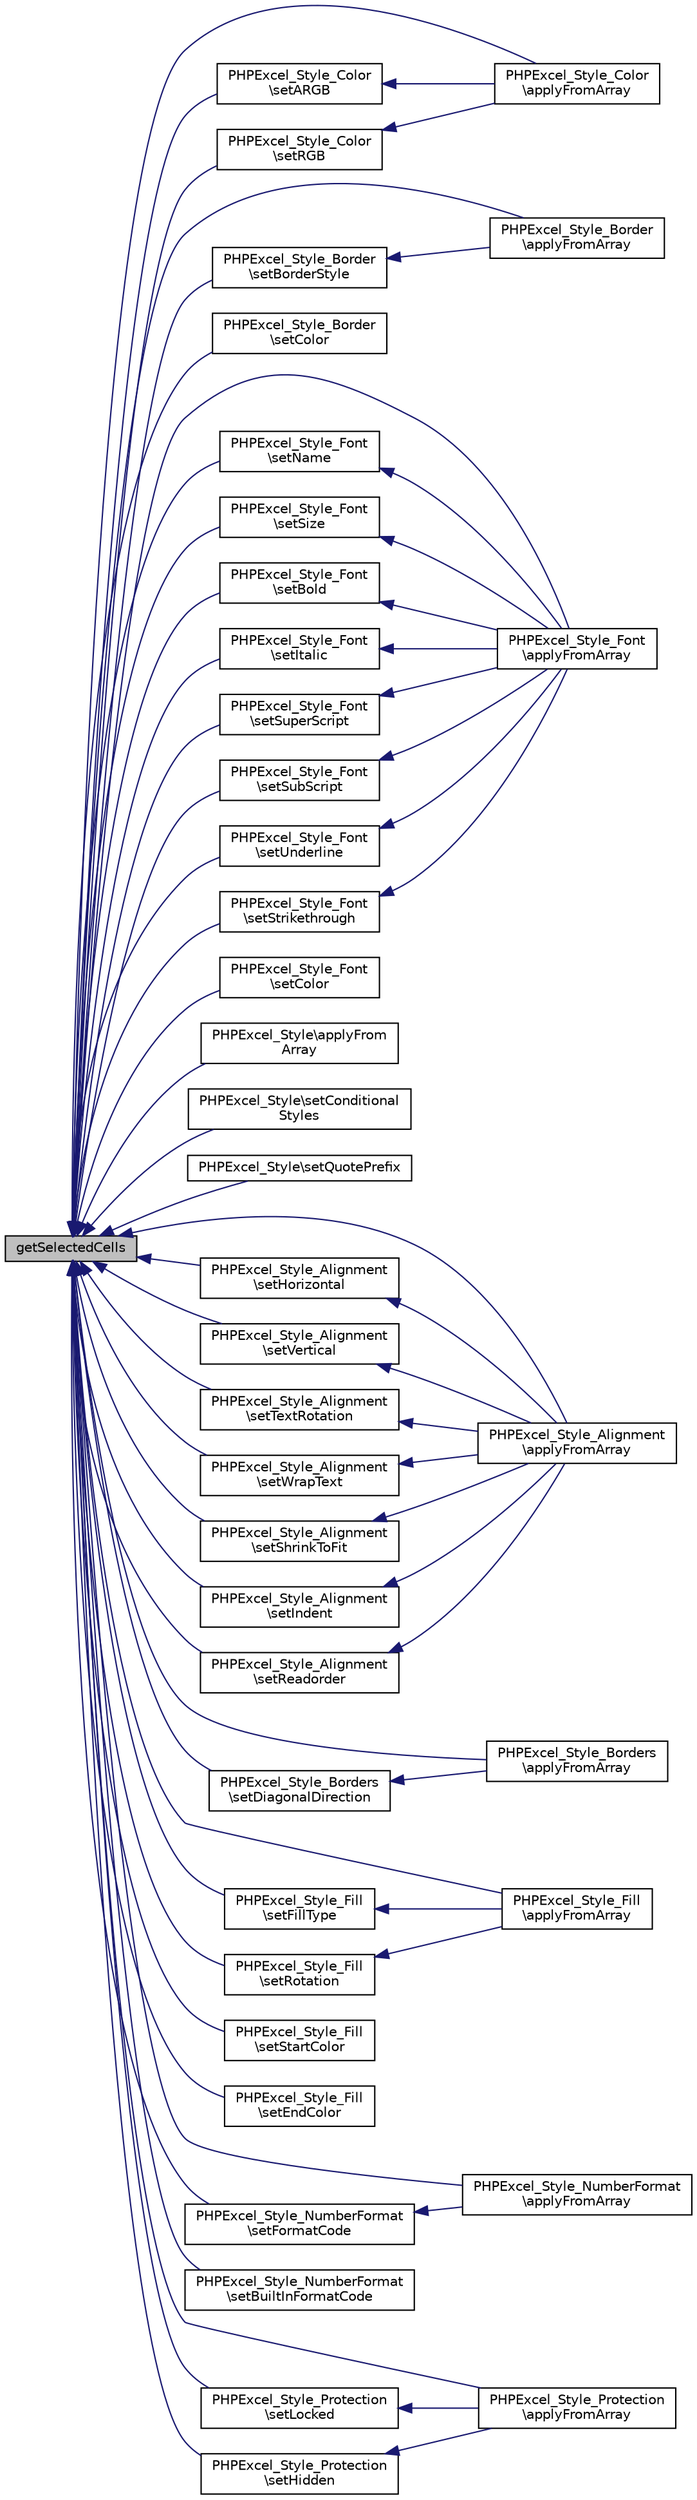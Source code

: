 digraph "getSelectedCells"
{
  edge [fontname="Helvetica",fontsize="10",labelfontname="Helvetica",labelfontsize="10"];
  node [fontname="Helvetica",fontsize="10",shape=record];
  rankdir="LR";
  Node63 [label="getSelectedCells",height=0.2,width=0.4,color="black", fillcolor="grey75", style="filled", fontcolor="black"];
  Node63 -> Node64 [dir="back",color="midnightblue",fontsize="10",style="solid",fontname="Helvetica"];
  Node64 [label="PHPExcel_Style_Color\l\\applyFromArray",height=0.2,width=0.4,color="black", fillcolor="white", style="filled",URL="$class_p_h_p_excel___style___color.html#adf38c8e6ab006ca15f50964882386acf"];
  Node63 -> Node65 [dir="back",color="midnightblue",fontsize="10",style="solid",fontname="Helvetica"];
  Node65 [label="PHPExcel_Style_Color\l\\setARGB",height=0.2,width=0.4,color="black", fillcolor="white", style="filled",URL="$class_p_h_p_excel___style___color.html#ac2bc3c2a3518cd30e4fce62b735dceba"];
  Node65 -> Node64 [dir="back",color="midnightblue",fontsize="10",style="solid",fontname="Helvetica"];
  Node63 -> Node66 [dir="back",color="midnightblue",fontsize="10",style="solid",fontname="Helvetica"];
  Node66 [label="PHPExcel_Style_Color\l\\setRGB",height=0.2,width=0.4,color="black", fillcolor="white", style="filled",URL="$class_p_h_p_excel___style___color.html#a4a872b4d45edfa66000f80a48f212f4e"];
  Node66 -> Node64 [dir="back",color="midnightblue",fontsize="10",style="solid",fontname="Helvetica"];
  Node63 -> Node67 [dir="back",color="midnightblue",fontsize="10",style="solid",fontname="Helvetica"];
  Node67 [label="PHPExcel_Style_Border\l\\applyFromArray",height=0.2,width=0.4,color="black", fillcolor="white", style="filled",URL="$class_p_h_p_excel___style___border.html#adf38c8e6ab006ca15f50964882386acf"];
  Node63 -> Node68 [dir="back",color="midnightblue",fontsize="10",style="solid",fontname="Helvetica"];
  Node68 [label="PHPExcel_Style_Border\l\\setBorderStyle",height=0.2,width=0.4,color="black", fillcolor="white", style="filled",URL="$class_p_h_p_excel___style___border.html#aeac3b4cc89836037c6dd6a21d3e55008"];
  Node68 -> Node67 [dir="back",color="midnightblue",fontsize="10",style="solid",fontname="Helvetica"];
  Node63 -> Node69 [dir="back",color="midnightblue",fontsize="10",style="solid",fontname="Helvetica"];
  Node69 [label="PHPExcel_Style_Border\l\\setColor",height=0.2,width=0.4,color="black", fillcolor="white", style="filled",URL="$class_p_h_p_excel___style___border.html#a2e21616c6d75a802075d93928542492f"];
  Node63 -> Node70 [dir="back",color="midnightblue",fontsize="10",style="solid",fontname="Helvetica"];
  Node70 [label="PHPExcel_Style_Font\l\\applyFromArray",height=0.2,width=0.4,color="black", fillcolor="white", style="filled",URL="$class_p_h_p_excel___style___font.html#adf38c8e6ab006ca15f50964882386acf"];
  Node63 -> Node71 [dir="back",color="midnightblue",fontsize="10",style="solid",fontname="Helvetica"];
  Node71 [label="PHPExcel_Style_Font\l\\setName",height=0.2,width=0.4,color="black", fillcolor="white", style="filled",URL="$class_p_h_p_excel___style___font.html#a460932b0f2807f36a072b16ad48d3f68"];
  Node71 -> Node70 [dir="back",color="midnightblue",fontsize="10",style="solid",fontname="Helvetica"];
  Node63 -> Node72 [dir="back",color="midnightblue",fontsize="10",style="solid",fontname="Helvetica"];
  Node72 [label="PHPExcel_Style_Font\l\\setSize",height=0.2,width=0.4,color="black", fillcolor="white", style="filled",URL="$class_p_h_p_excel___style___font.html#af7d20ec1920c484f055681dd18809c03"];
  Node72 -> Node70 [dir="back",color="midnightblue",fontsize="10",style="solid",fontname="Helvetica"];
  Node63 -> Node73 [dir="back",color="midnightblue",fontsize="10",style="solid",fontname="Helvetica"];
  Node73 [label="PHPExcel_Style_Font\l\\setBold",height=0.2,width=0.4,color="black", fillcolor="white", style="filled",URL="$class_p_h_p_excel___style___font.html#a34cc88047d0db4dc410b9b3739a8f6f4"];
  Node73 -> Node70 [dir="back",color="midnightblue",fontsize="10",style="solid",fontname="Helvetica"];
  Node63 -> Node74 [dir="back",color="midnightblue",fontsize="10",style="solid",fontname="Helvetica"];
  Node74 [label="PHPExcel_Style_Font\l\\setItalic",height=0.2,width=0.4,color="black", fillcolor="white", style="filled",URL="$class_p_h_p_excel___style___font.html#ad4f06bd8f88f8753b1bfebb1def01ebe"];
  Node74 -> Node70 [dir="back",color="midnightblue",fontsize="10",style="solid",fontname="Helvetica"];
  Node63 -> Node75 [dir="back",color="midnightblue",fontsize="10",style="solid",fontname="Helvetica"];
  Node75 [label="PHPExcel_Style_Font\l\\setSuperScript",height=0.2,width=0.4,color="black", fillcolor="white", style="filled",URL="$class_p_h_p_excel___style___font.html#a0c785d3a3d7728e1eee7066d1647fc59"];
  Node75 -> Node70 [dir="back",color="midnightblue",fontsize="10",style="solid",fontname="Helvetica"];
  Node63 -> Node76 [dir="back",color="midnightblue",fontsize="10",style="solid",fontname="Helvetica"];
  Node76 [label="PHPExcel_Style_Font\l\\setSubScript",height=0.2,width=0.4,color="black", fillcolor="white", style="filled",URL="$class_p_h_p_excel___style___font.html#a90b7a67cf60ac3b4e8848baee09daf68"];
  Node76 -> Node70 [dir="back",color="midnightblue",fontsize="10",style="solid",fontname="Helvetica"];
  Node63 -> Node77 [dir="back",color="midnightblue",fontsize="10",style="solid",fontname="Helvetica"];
  Node77 [label="PHPExcel_Style_Font\l\\setUnderline",height=0.2,width=0.4,color="black", fillcolor="white", style="filled",URL="$class_p_h_p_excel___style___font.html#a985ac5d8bb2b18fe324c835ed043f344"];
  Node77 -> Node70 [dir="back",color="midnightblue",fontsize="10",style="solid",fontname="Helvetica"];
  Node63 -> Node78 [dir="back",color="midnightblue",fontsize="10",style="solid",fontname="Helvetica"];
  Node78 [label="PHPExcel_Style_Font\l\\setStrikethrough",height=0.2,width=0.4,color="black", fillcolor="white", style="filled",URL="$class_p_h_p_excel___style___font.html#a0d04251585ddbc12d1bbbc5fe9760a29"];
  Node78 -> Node70 [dir="back",color="midnightblue",fontsize="10",style="solid",fontname="Helvetica"];
  Node63 -> Node79 [dir="back",color="midnightblue",fontsize="10",style="solid",fontname="Helvetica"];
  Node79 [label="PHPExcel_Style_Font\l\\setColor",height=0.2,width=0.4,color="black", fillcolor="white", style="filled",URL="$class_p_h_p_excel___style___font.html#a2e21616c6d75a802075d93928542492f"];
  Node63 -> Node80 [dir="back",color="midnightblue",fontsize="10",style="solid",fontname="Helvetica"];
  Node80 [label="PHPExcel_Style\\applyFrom\lArray",height=0.2,width=0.4,color="black", fillcolor="white", style="filled",URL="$class_p_h_p_excel___style.html#ae462ec85014ce8298383a7a491c14dbd"];
  Node63 -> Node81 [dir="back",color="midnightblue",fontsize="10",style="solid",fontname="Helvetica"];
  Node81 [label="PHPExcel_Style\\setConditional\lStyles",height=0.2,width=0.4,color="black", fillcolor="white", style="filled",URL="$class_p_h_p_excel___style.html#aaf9a16cff57a62524c01fdf93b23dc01"];
  Node63 -> Node82 [dir="back",color="midnightblue",fontsize="10",style="solid",fontname="Helvetica"];
  Node82 [label="PHPExcel_Style\\setQuotePrefix",height=0.2,width=0.4,color="black", fillcolor="white", style="filled",URL="$class_p_h_p_excel___style.html#ad1bbda53ea7648b145f6dc44c3c4613a"];
  Node63 -> Node83 [dir="back",color="midnightblue",fontsize="10",style="solid",fontname="Helvetica"];
  Node83 [label="PHPExcel_Style_Alignment\l\\applyFromArray",height=0.2,width=0.4,color="black", fillcolor="white", style="filled",URL="$class_p_h_p_excel___style___alignment.html#adf38c8e6ab006ca15f50964882386acf"];
  Node63 -> Node84 [dir="back",color="midnightblue",fontsize="10",style="solid",fontname="Helvetica"];
  Node84 [label="PHPExcel_Style_Alignment\l\\setHorizontal",height=0.2,width=0.4,color="black", fillcolor="white", style="filled",URL="$class_p_h_p_excel___style___alignment.html#a40dbe1adde5bbe53fc55e656dd239ddf"];
  Node84 -> Node83 [dir="back",color="midnightblue",fontsize="10",style="solid",fontname="Helvetica"];
  Node63 -> Node85 [dir="back",color="midnightblue",fontsize="10",style="solid",fontname="Helvetica"];
  Node85 [label="PHPExcel_Style_Alignment\l\\setVertical",height=0.2,width=0.4,color="black", fillcolor="white", style="filled",URL="$class_p_h_p_excel___style___alignment.html#a663177654f1a09a40b0e3654e9cbd867"];
  Node85 -> Node83 [dir="back",color="midnightblue",fontsize="10",style="solid",fontname="Helvetica"];
  Node63 -> Node86 [dir="back",color="midnightblue",fontsize="10",style="solid",fontname="Helvetica"];
  Node86 [label="PHPExcel_Style_Alignment\l\\setTextRotation",height=0.2,width=0.4,color="black", fillcolor="white", style="filled",URL="$class_p_h_p_excel___style___alignment.html#af87096d294fda3bae4c7f4d6c69ef64a"];
  Node86 -> Node83 [dir="back",color="midnightblue",fontsize="10",style="solid",fontname="Helvetica"];
  Node63 -> Node87 [dir="back",color="midnightblue",fontsize="10",style="solid",fontname="Helvetica"];
  Node87 [label="PHPExcel_Style_Alignment\l\\setWrapText",height=0.2,width=0.4,color="black", fillcolor="white", style="filled",URL="$class_p_h_p_excel___style___alignment.html#a224c074fa2958412ffb2c9d141d7d154"];
  Node87 -> Node83 [dir="back",color="midnightblue",fontsize="10",style="solid",fontname="Helvetica"];
  Node63 -> Node88 [dir="back",color="midnightblue",fontsize="10",style="solid",fontname="Helvetica"];
  Node88 [label="PHPExcel_Style_Alignment\l\\setShrinkToFit",height=0.2,width=0.4,color="black", fillcolor="white", style="filled",URL="$class_p_h_p_excel___style___alignment.html#a874e05447179c1cd15e864f4e9d43ab7"];
  Node88 -> Node83 [dir="back",color="midnightblue",fontsize="10",style="solid",fontname="Helvetica"];
  Node63 -> Node89 [dir="back",color="midnightblue",fontsize="10",style="solid",fontname="Helvetica"];
  Node89 [label="PHPExcel_Style_Alignment\l\\setIndent",height=0.2,width=0.4,color="black", fillcolor="white", style="filled",URL="$class_p_h_p_excel___style___alignment.html#a695d090aa64188c1ea1d8a16773942d4"];
  Node89 -> Node83 [dir="back",color="midnightblue",fontsize="10",style="solid",fontname="Helvetica"];
  Node63 -> Node90 [dir="back",color="midnightblue",fontsize="10",style="solid",fontname="Helvetica"];
  Node90 [label="PHPExcel_Style_Alignment\l\\setReadorder",height=0.2,width=0.4,color="black", fillcolor="white", style="filled",URL="$class_p_h_p_excel___style___alignment.html#a18eb0dcf0c60a265727ff694088cd258"];
  Node90 -> Node83 [dir="back",color="midnightblue",fontsize="10",style="solid",fontname="Helvetica"];
  Node63 -> Node91 [dir="back",color="midnightblue",fontsize="10",style="solid",fontname="Helvetica"];
  Node91 [label="PHPExcel_Style_Borders\l\\applyFromArray",height=0.2,width=0.4,color="black", fillcolor="white", style="filled",URL="$class_p_h_p_excel___style___borders.html#adf38c8e6ab006ca15f50964882386acf"];
  Node63 -> Node92 [dir="back",color="midnightblue",fontsize="10",style="solid",fontname="Helvetica"];
  Node92 [label="PHPExcel_Style_Borders\l\\setDiagonalDirection",height=0.2,width=0.4,color="black", fillcolor="white", style="filled",URL="$class_p_h_p_excel___style___borders.html#a28806db8649be9f7ccd4e36bccbc342d"];
  Node92 -> Node91 [dir="back",color="midnightblue",fontsize="10",style="solid",fontname="Helvetica"];
  Node63 -> Node93 [dir="back",color="midnightblue",fontsize="10",style="solid",fontname="Helvetica"];
  Node93 [label="PHPExcel_Style_Fill\l\\applyFromArray",height=0.2,width=0.4,color="black", fillcolor="white", style="filled",URL="$class_p_h_p_excel___style___fill.html#adf38c8e6ab006ca15f50964882386acf"];
  Node63 -> Node94 [dir="back",color="midnightblue",fontsize="10",style="solid",fontname="Helvetica"];
  Node94 [label="PHPExcel_Style_Fill\l\\setFillType",height=0.2,width=0.4,color="black", fillcolor="white", style="filled",URL="$class_p_h_p_excel___style___fill.html#a89d813acf599fe8062f42416c61ac179"];
  Node94 -> Node93 [dir="back",color="midnightblue",fontsize="10",style="solid",fontname="Helvetica"];
  Node63 -> Node95 [dir="back",color="midnightblue",fontsize="10",style="solid",fontname="Helvetica"];
  Node95 [label="PHPExcel_Style_Fill\l\\setRotation",height=0.2,width=0.4,color="black", fillcolor="white", style="filled",URL="$class_p_h_p_excel___style___fill.html#a6b6a94b3e7853399ee4e8b77185ef70c"];
  Node95 -> Node93 [dir="back",color="midnightblue",fontsize="10",style="solid",fontname="Helvetica"];
  Node63 -> Node96 [dir="back",color="midnightblue",fontsize="10",style="solid",fontname="Helvetica"];
  Node96 [label="PHPExcel_Style_Fill\l\\setStartColor",height=0.2,width=0.4,color="black", fillcolor="white", style="filled",URL="$class_p_h_p_excel___style___fill.html#a5e34f69f689c17b9640bc2a3ec9fc2f7"];
  Node63 -> Node97 [dir="back",color="midnightblue",fontsize="10",style="solid",fontname="Helvetica"];
  Node97 [label="PHPExcel_Style_Fill\l\\setEndColor",height=0.2,width=0.4,color="black", fillcolor="white", style="filled",URL="$class_p_h_p_excel___style___fill.html#a975ae237bc413956ee57df8b4b7bf322"];
  Node63 -> Node98 [dir="back",color="midnightblue",fontsize="10",style="solid",fontname="Helvetica"];
  Node98 [label="PHPExcel_Style_NumberFormat\l\\applyFromArray",height=0.2,width=0.4,color="black", fillcolor="white", style="filled",URL="$class_p_h_p_excel___style___number_format.html#adf38c8e6ab006ca15f50964882386acf"];
  Node63 -> Node99 [dir="back",color="midnightblue",fontsize="10",style="solid",fontname="Helvetica"];
  Node99 [label="PHPExcel_Style_NumberFormat\l\\setFormatCode",height=0.2,width=0.4,color="black", fillcolor="white", style="filled",URL="$class_p_h_p_excel___style___number_format.html#a7c8bc1ac53c2a0f71e80340622779448"];
  Node99 -> Node98 [dir="back",color="midnightblue",fontsize="10",style="solid",fontname="Helvetica"];
  Node63 -> Node100 [dir="back",color="midnightblue",fontsize="10",style="solid",fontname="Helvetica"];
  Node100 [label="PHPExcel_Style_NumberFormat\l\\setBuiltInFormatCode",height=0.2,width=0.4,color="black", fillcolor="white", style="filled",URL="$class_p_h_p_excel___style___number_format.html#ab867079278220d6b00b001a9f46d314c"];
  Node63 -> Node101 [dir="back",color="midnightblue",fontsize="10",style="solid",fontname="Helvetica"];
  Node101 [label="PHPExcel_Style_Protection\l\\applyFromArray",height=0.2,width=0.4,color="black", fillcolor="white", style="filled",URL="$class_p_h_p_excel___style___protection.html#adf38c8e6ab006ca15f50964882386acf"];
  Node63 -> Node102 [dir="back",color="midnightblue",fontsize="10",style="solid",fontname="Helvetica"];
  Node102 [label="PHPExcel_Style_Protection\l\\setLocked",height=0.2,width=0.4,color="black", fillcolor="white", style="filled",URL="$class_p_h_p_excel___style___protection.html#af52cd16841c46303d80e226b9509e72e"];
  Node102 -> Node101 [dir="back",color="midnightblue",fontsize="10",style="solid",fontname="Helvetica"];
  Node63 -> Node103 [dir="back",color="midnightblue",fontsize="10",style="solid",fontname="Helvetica"];
  Node103 [label="PHPExcel_Style_Protection\l\\setHidden",height=0.2,width=0.4,color="black", fillcolor="white", style="filled",URL="$class_p_h_p_excel___style___protection.html#ae5154e22a38feb43873fcd5f9ce6a660"];
  Node103 -> Node101 [dir="back",color="midnightblue",fontsize="10",style="solid",fontname="Helvetica"];
}
